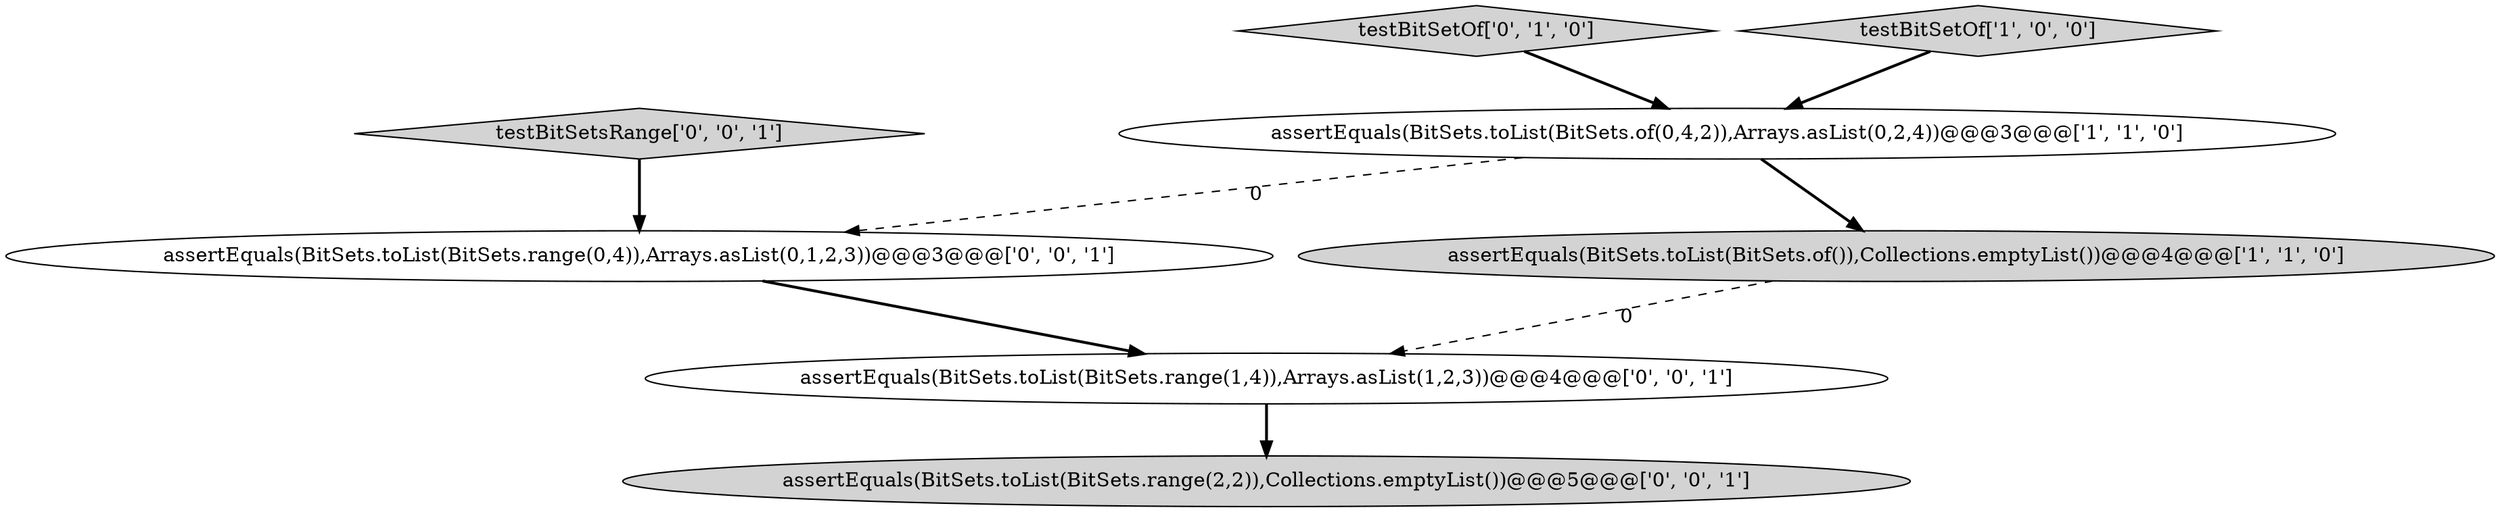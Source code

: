 digraph {
6 [style = filled, label = "assertEquals(BitSets.toList(BitSets.range(2,2)),Collections.emptyList())@@@5@@@['0', '0', '1']", fillcolor = lightgray, shape = ellipse image = "AAA0AAABBB3BBB"];
3 [style = filled, label = "testBitSetOf['0', '1', '0']", fillcolor = lightgray, shape = diamond image = "AAA0AAABBB2BBB"];
2 [style = filled, label = "assertEquals(BitSets.toList(BitSets.of()),Collections.emptyList())@@@4@@@['1', '1', '0']", fillcolor = lightgray, shape = ellipse image = "AAA0AAABBB1BBB"];
0 [style = filled, label = "testBitSetOf['1', '0', '0']", fillcolor = lightgray, shape = diamond image = "AAA0AAABBB1BBB"];
5 [style = filled, label = "assertEquals(BitSets.toList(BitSets.range(1,4)),Arrays.asList(1,2,3))@@@4@@@['0', '0', '1']", fillcolor = white, shape = ellipse image = "AAA0AAABBB3BBB"];
1 [style = filled, label = "assertEquals(BitSets.toList(BitSets.of(0,4,2)),Arrays.asList(0,2,4))@@@3@@@['1', '1', '0']", fillcolor = white, shape = ellipse image = "AAA0AAABBB1BBB"];
4 [style = filled, label = "testBitSetsRange['0', '0', '1']", fillcolor = lightgray, shape = diamond image = "AAA0AAABBB3BBB"];
7 [style = filled, label = "assertEquals(BitSets.toList(BitSets.range(0,4)),Arrays.asList(0,1,2,3))@@@3@@@['0', '0', '1']", fillcolor = white, shape = ellipse image = "AAA0AAABBB3BBB"];
2->5 [style = dashed, label="0"];
7->5 [style = bold, label=""];
1->2 [style = bold, label=""];
5->6 [style = bold, label=""];
1->7 [style = dashed, label="0"];
3->1 [style = bold, label=""];
0->1 [style = bold, label=""];
4->7 [style = bold, label=""];
}
